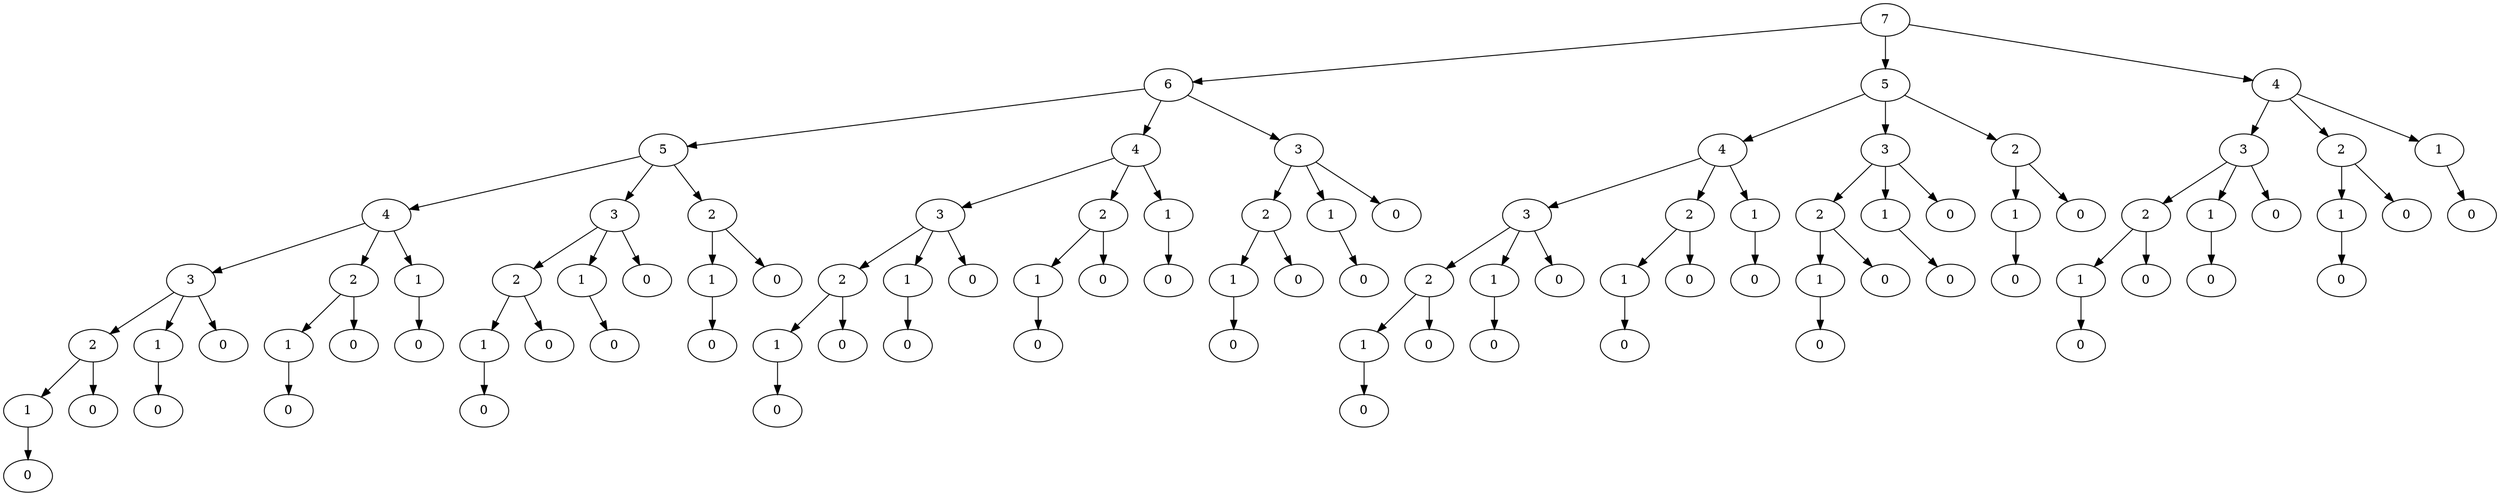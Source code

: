 digraph game_tree{
	N1[label = "7"];
	N2[label = "6"];
	N3[label = "5"];
	N4[label = "4"];
	N5[label = "3"];
	N6[label = "2"];
	N7[label = "1"];
	N8[label = "0"];
	N9[label = "0"];
	N10[label = "1"];
	N11[label = "0"];
	N12[label = "0"];
	N13[label = "2"];
	N14[label = "1"];
	N15[label = "0"];
	N16[label = "0"];
	N17[label = "1"];
	N18[label = "0"];
	N19[label = "3"];
	N20[label = "2"];
	N21[label = "1"];
	N22[label = "0"];
	N23[label = "0"];
	N24[label = "1"];
	N25[label = "0"];
	N26[label = "0"];
	N27[label = "2"];
	N28[label = "1"];
	N29[label = "0"];
	N30[label = "0"];
	N31[label = "4"];
	N32[label = "3"];
	N33[label = "2"];
	N34[label = "1"];
	N35[label = "0"];
	N36[label = "0"];
	N37[label = "1"];
	N38[label = "0"];
	N39[label = "0"];
	N40[label = "2"];
	N41[label = "1"];
	N42[label = "0"];
	N43[label = "0"];
	N44[label = "1"];
	N45[label = "0"];
	N46[label = "3"];
	N47[label = "2"];
	N48[label = "1"];
	N49[label = "0"];
	N50[label = "0"];
	N51[label = "1"];
	N52[label = "0"];
	N53[label = "0"];
	N54[label = "5"];
	N55[label = "4"];
	N56[label = "3"];
	N57[label = "2"];
	N58[label = "1"];
	N59[label = "0"];
	N60[label = "0"];
	N61[label = "1"];
	N62[label = "0"];
	N63[label = "0"];
	N64[label = "2"];
	N65[label = "1"];
	N66[label = "0"];
	N67[label = "0"];
	N68[label = "1"];
	N69[label = "0"];
	N70[label = "3"];
	N71[label = "2"];
	N72[label = "1"];
	N73[label = "0"];
	N74[label = "0"];
	N75[label = "1"];
	N76[label = "0"];
	N77[label = "0"];
	N78[label = "2"];
	N79[label = "1"];
	N80[label = "0"];
	N81[label = "0"];
	N82[label = "4"];
	N83[label = "3"];
	N84[label = "2"];
	N85[label = "1"];
	N86[label = "0"];
	N87[label = "0"];
	N88[label = "1"];
	N89[label = "0"];
	N90[label = "0"];
	N91[label = "2"];
	N92[label = "1"];
	N93[label = "0"];
	N94[label = "0"];
	N95[label = "1"];
	N96[label = "0"];
	N1 -> N2;
	N1 -> N54;
	N1 -> N82;
	N2 -> N3;
	N2 -> N31;
	N2 -> N46;
	N3 -> N4;
	N3 -> N19;
	N3 -> N27;
	N4 -> N5;
	N4 -> N13;
	N4 -> N17;
	N5 -> N6;
	N5 -> N10;
	N5 -> N12;
	N6 -> N7;
	N6 -> N9;
	N7 -> N8;
	N10 -> N11;
	N13 -> N14;
	N13 -> N16;
	N14 -> N15;
	N17 -> N18;
	N19 -> N20;
	N19 -> N24;
	N19 -> N26;
	N20 -> N21;
	N20 -> N23;
	N21 -> N22;
	N24 -> N25;
	N27 -> N28;
	N27 -> N30;
	N28 -> N29;
	N31 -> N32;
	N31 -> N40;
	N31 -> N44;
	N32 -> N33;
	N32 -> N37;
	N32 -> N39;
	N33 -> N34;
	N33 -> N36;
	N34 -> N35;
	N37 -> N38;
	N40 -> N41;
	N40 -> N43;
	N41 -> N42;
	N44 -> N45;
	N46 -> N47;
	N46 -> N51;
	N46 -> N53;
	N47 -> N48;
	N47 -> N50;
	N48 -> N49;
	N51 -> N52;
	N54 -> N55;
	N54 -> N70;
	N54 -> N78;
	N55 -> N56;
	N55 -> N64;
	N55 -> N68;
	N56 -> N57;
	N56 -> N61;
	N56 -> N63;
	N57 -> N58;
	N57 -> N60;
	N58 -> N59;
	N61 -> N62;
	N64 -> N65;
	N64 -> N67;
	N65 -> N66;
	N68 -> N69;
	N70 -> N71;
	N70 -> N75;
	N70 -> N77;
	N71 -> N72;
	N71 -> N74;
	N72 -> N73;
	N75 -> N76;
	N78 -> N79;
	N78 -> N81;
	N79 -> N80;
	N82 -> N83;
	N82 -> N91;
	N82 -> N95;
	N83 -> N84;
	N83 -> N88;
	N83 -> N90;
	N84 -> N85;
	N84 -> N87;
	N85 -> N86;
	N88 -> N89;
	N91 -> N92;
	N91 -> N94;
	N92 -> N93;
	N95 -> N96;
}

